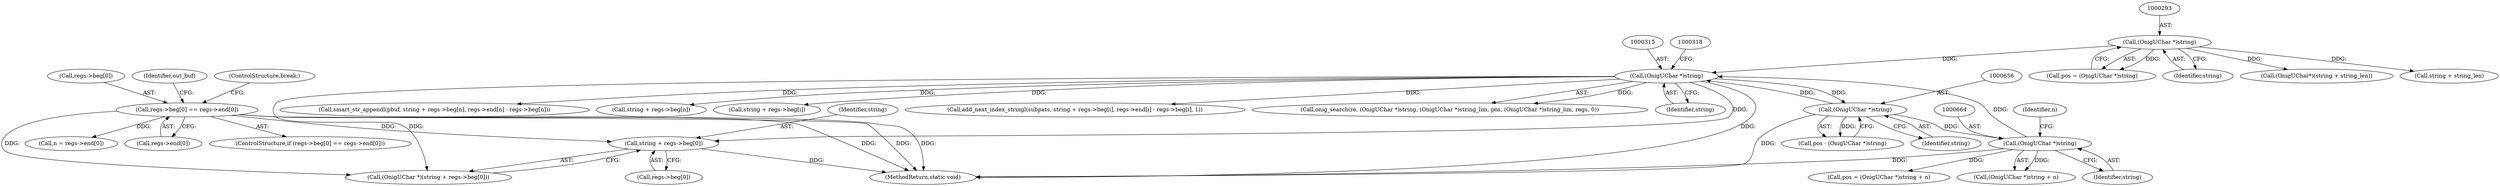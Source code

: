 digraph "0_php-src_5b597a2e5b28e2d5a52fc1be13f425f08f47cb62?w=1_1@array" {
"1000365" [label="(Call,string + regs->beg[0])"];
"1000314" [label="(Call,(OnigUChar *)string)"];
"1000655" [label="(Call,(OnigUChar *)string)"];
"1000663" [label="(Call,(OnigUChar *)string)"];
"1000292" [label="(Call,(OnigUChar *)string)"];
"1000343" [label="(Call,regs->beg[0] == regs->end[0])"];
"1000344" [label="(Call,regs->beg[0])"];
"1000292" [label="(Call,(OnigUChar *)string)"];
"1000294" [label="(Identifier,string)"];
"1000316" [label="(Identifier,string)"];
"1000476" [label="(Call,smart_str_appendl(pbuf, string + regs->beg[n], regs->end[n] - regs->beg[n]))"];
"1000367" [label="(Call,regs->beg[0])"];
"1000662" [label="(Call,(OnigUChar *)string + n)"];
"1000665" [label="(Identifier,string)"];
"1000365" [label="(Call,string + regs->beg[0])"];
"1000358" [label="(Identifier,out_buf)"];
"1000666" [label="(Identifier,n)"];
"1000343" [label="(Call,regs->beg[0] == regs->end[0])"];
"1000363" [label="(Call,(OnigUChar *)(string + regs->beg[0]))"];
"1000657" [label="(Identifier,string)"];
"1000478" [label="(Call,string + regs->beg[n])"];
"1000299" [label="(Call,string + string_len)"];
"1000644" [label="(Call,n = regs->end[0])"];
"1000543" [label="(Call,string + regs->beg[i])"];
"1000314" [label="(Call,(OnigUChar *)string)"];
"1000355" [label="(ControlStructure,break;)"];
"1000653" [label="(Call,pos - (OnigUChar *)string)"];
"1000541" [label="(Call,add_next_index_stringl(subpats, string + regs->beg[i], regs->end[i] - regs->beg[i], 1))"];
"1000312" [label="(Call,onig_search(re, (OnigUChar *)string, (OnigUChar *)string_lim, pos, (OnigUChar *)string_lim, regs, 0))"];
"1000290" [label="(Call,pos = (OnigUChar *)string)"];
"1000744" [label="(MethodReturn,static void)"];
"1000349" [label="(Call,regs->end[0])"];
"1000660" [label="(Call,pos = (OnigUChar *)string + n)"];
"1000342" [label="(ControlStructure,if (regs->beg[0] == regs->end[0]))"];
"1000655" [label="(Call,(OnigUChar *)string)"];
"1000663" [label="(Call,(OnigUChar *)string)"];
"1000297" [label="(Call,(OnigUChar*)(string + string_len))"];
"1000366" [label="(Identifier,string)"];
"1000365" -> "1000363"  [label="AST: "];
"1000365" -> "1000367"  [label="CFG: "];
"1000366" -> "1000365"  [label="AST: "];
"1000367" -> "1000365"  [label="AST: "];
"1000363" -> "1000365"  [label="CFG: "];
"1000365" -> "1000744"  [label="DDG: "];
"1000314" -> "1000365"  [label="DDG: "];
"1000343" -> "1000365"  [label="DDG: "];
"1000314" -> "1000312"  [label="AST: "];
"1000314" -> "1000316"  [label="CFG: "];
"1000315" -> "1000314"  [label="AST: "];
"1000316" -> "1000314"  [label="AST: "];
"1000318" -> "1000314"  [label="CFG: "];
"1000314" -> "1000744"  [label="DDG: "];
"1000314" -> "1000312"  [label="DDG: "];
"1000655" -> "1000314"  [label="DDG: "];
"1000663" -> "1000314"  [label="DDG: "];
"1000292" -> "1000314"  [label="DDG: "];
"1000314" -> "1000363"  [label="DDG: "];
"1000314" -> "1000476"  [label="DDG: "];
"1000314" -> "1000478"  [label="DDG: "];
"1000314" -> "1000541"  [label="DDG: "];
"1000314" -> "1000543"  [label="DDG: "];
"1000314" -> "1000655"  [label="DDG: "];
"1000655" -> "1000653"  [label="AST: "];
"1000655" -> "1000657"  [label="CFG: "];
"1000656" -> "1000655"  [label="AST: "];
"1000657" -> "1000655"  [label="AST: "];
"1000653" -> "1000655"  [label="CFG: "];
"1000655" -> "1000744"  [label="DDG: "];
"1000655" -> "1000653"  [label="DDG: "];
"1000655" -> "1000663"  [label="DDG: "];
"1000663" -> "1000662"  [label="AST: "];
"1000663" -> "1000665"  [label="CFG: "];
"1000664" -> "1000663"  [label="AST: "];
"1000665" -> "1000663"  [label="AST: "];
"1000666" -> "1000663"  [label="CFG: "];
"1000663" -> "1000744"  [label="DDG: "];
"1000663" -> "1000660"  [label="DDG: "];
"1000663" -> "1000662"  [label="DDG: "];
"1000292" -> "1000290"  [label="AST: "];
"1000292" -> "1000294"  [label="CFG: "];
"1000293" -> "1000292"  [label="AST: "];
"1000294" -> "1000292"  [label="AST: "];
"1000290" -> "1000292"  [label="CFG: "];
"1000292" -> "1000290"  [label="DDG: "];
"1000292" -> "1000297"  [label="DDG: "];
"1000292" -> "1000299"  [label="DDG: "];
"1000343" -> "1000342"  [label="AST: "];
"1000343" -> "1000349"  [label="CFG: "];
"1000344" -> "1000343"  [label="AST: "];
"1000349" -> "1000343"  [label="AST: "];
"1000355" -> "1000343"  [label="CFG: "];
"1000358" -> "1000343"  [label="CFG: "];
"1000343" -> "1000744"  [label="DDG: "];
"1000343" -> "1000744"  [label="DDG: "];
"1000343" -> "1000744"  [label="DDG: "];
"1000343" -> "1000363"  [label="DDG: "];
"1000343" -> "1000644"  [label="DDG: "];
}
